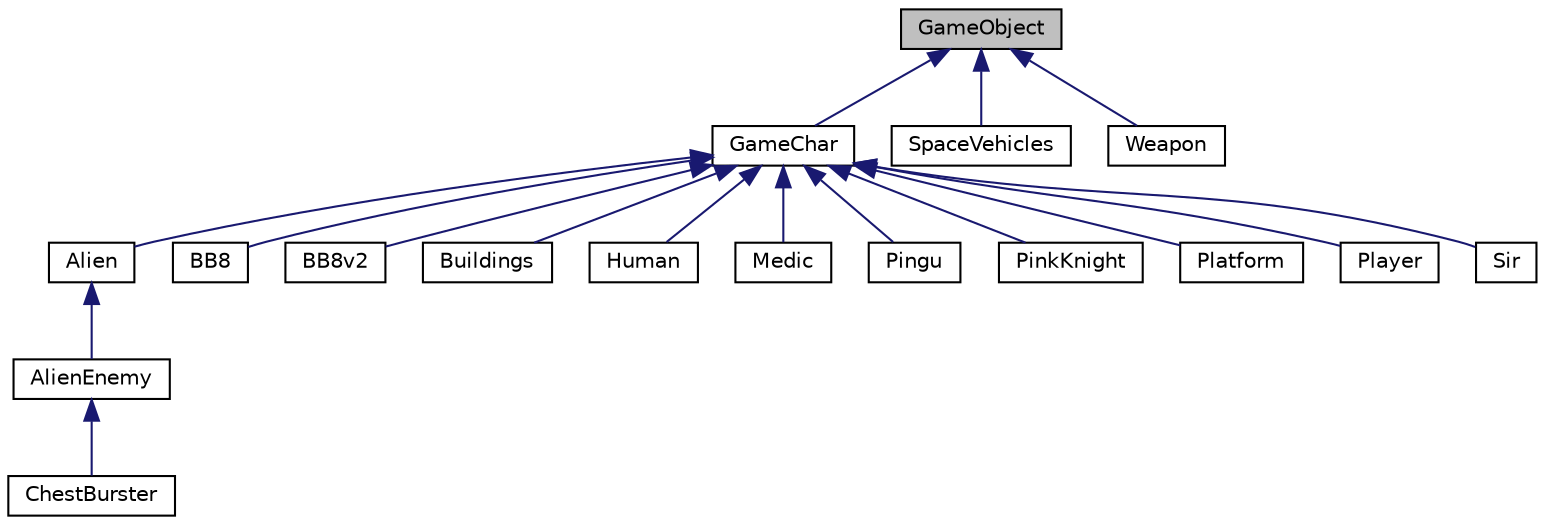 digraph "GameObject"
{
  bgcolor="transparent";
  edge [fontname="Helvetica",fontsize="10",labelfontname="Helvetica",labelfontsize="10"];
  node [fontname="Helvetica",fontsize="10",shape=record];
  Node1 [label="GameObject",height=0.2,width=0.4,color="black", fillcolor="grey75", style="filled", fontcolor="black"];
  Node1 -> Node2 [dir="back",color="midnightblue",fontsize="10",style="solid",fontname="Helvetica"];
  Node2 [label="GameChar",height=0.2,width=0.4,color="black",URL="$classGameChar.html",tooltip="Class for GameChar (Inheriting from GameObject) /*. "];
  Node2 -> Node3 [dir="back",color="midnightblue",fontsize="10",style="solid",fontname="Helvetica"];
  Node3 [label="Alien",height=0.2,width=0.4,color="black",URL="$classAlien.html",tooltip="Providing the AlienEnemies to move ( inherits from Alien ) /*. "];
  Node3 -> Node4 [dir="back",color="midnightblue",fontsize="10",style="solid",fontname="Helvetica"];
  Node4 [label="AlienEnemy",height=0.2,width=0.4,color="black",URL="$classAlienEnemy.html",tooltip="Allows AlienEnemies to move ( inherits from Alien ) /*. "];
  Node4 -> Node5 [dir="back",color="midnightblue",fontsize="10",style="solid",fontname="Helvetica"];
  Node5 [label="ChestBurster",height=0.2,width=0.4,color="black",URL="$classChestBurster.html"];
  Node2 -> Node6 [dir="back",color="midnightblue",fontsize="10",style="solid",fontname="Helvetica"];
  Node6 [label="BB8",height=0.2,width=0.4,color="black",URL="$classBB8.html",tooltip="Class for the BB8 NPC ( Inherits from GameChar ) /*. "];
  Node2 -> Node7 [dir="back",color="midnightblue",fontsize="10",style="solid",fontname="Helvetica"];
  Node7 [label="BB8v2",height=0.2,width=0.4,color="black",URL="$classBB8v2.html",tooltip="Class for the second version of BB8 NPC ( Inherits from GameChar ) /*. "];
  Node2 -> Node8 [dir="back",color="midnightblue",fontsize="10",style="solid",fontname="Helvetica"];
  Node8 [label="Buildings",height=0.2,width=0.4,color="black",URL="$classBuildings.html",tooltip="Class for the Buildings ( Inherits from GameChar ) /*. "];
  Node2 -> Node9 [dir="back",color="midnightblue",fontsize="10",style="solid",fontname="Helvetica"];
  Node9 [label="Human",height=0.2,width=0.4,color="black",URL="$classHuman.html",tooltip="Class for Human (Inheriting from GameChar) /*. "];
  Node2 -> Node10 [dir="back",color="midnightblue",fontsize="10",style="solid",fontname="Helvetica"];
  Node10 [label="Medic",height=0.2,width=0.4,color="black",URL="$classMedic.html",tooltip="Class for the medic NPC /*. "];
  Node2 -> Node11 [dir="back",color="midnightblue",fontsize="10",style="solid",fontname="Helvetica"];
  Node11 [label="Pingu",height=0.2,width=0.4,color="black",URL="$classPingu.html",tooltip="Class for the Pingu NPC ( Inherits from GameChar ) /*. "];
  Node2 -> Node12 [dir="back",color="midnightblue",fontsize="10",style="solid",fontname="Helvetica"];
  Node12 [label="PinkKnight",height=0.2,width=0.4,color="black",URL="$classPinkKnight.html",tooltip="Class for PinkKnight (Inheriting from GameChar) /*. "];
  Node2 -> Node13 [dir="back",color="midnightblue",fontsize="10",style="solid",fontname="Helvetica"];
  Node13 [label="Platform",height=0.2,width=0.4,color="black",URL="$classPlatform.html",tooltip="Class for Platform (Inheriting from GameChar) /*. "];
  Node2 -> Node14 [dir="back",color="midnightblue",fontsize="10",style="solid",fontname="Helvetica"];
  Node14 [label="Player",height=0.2,width=0.4,color="black",URL="$classPlayer.html",tooltip="Class for Player (Inheriting from GameChar) /*. "];
  Node2 -> Node15 [dir="back",color="midnightblue",fontsize="10",style="solid",fontname="Helvetica"];
  Node15 [label="Sir",height=0.2,width=0.4,color="black",URL="$classSir.html",tooltip="Class for Sir NPC ( Inherits from GameChar ) /*. "];
  Node1 -> Node16 [dir="back",color="midnightblue",fontsize="10",style="solid",fontname="Helvetica"];
  Node16 [label="SpaceVehicles",height=0.2,width=0.4,color="black",URL="$classSpaceVehicles.html",tooltip="Class for Space Vehicles inheriting from GameObject /*. "];
  Node1 -> Node17 [dir="back",color="midnightblue",fontsize="10",style="solid",fontname="Helvetica"];
  Node17 [label="Weapon",height=0.2,width=0.4,color="black",URL="$classWeapon.html",tooltip="Class for the weapons inheriting from GameObject /*. "];
}
